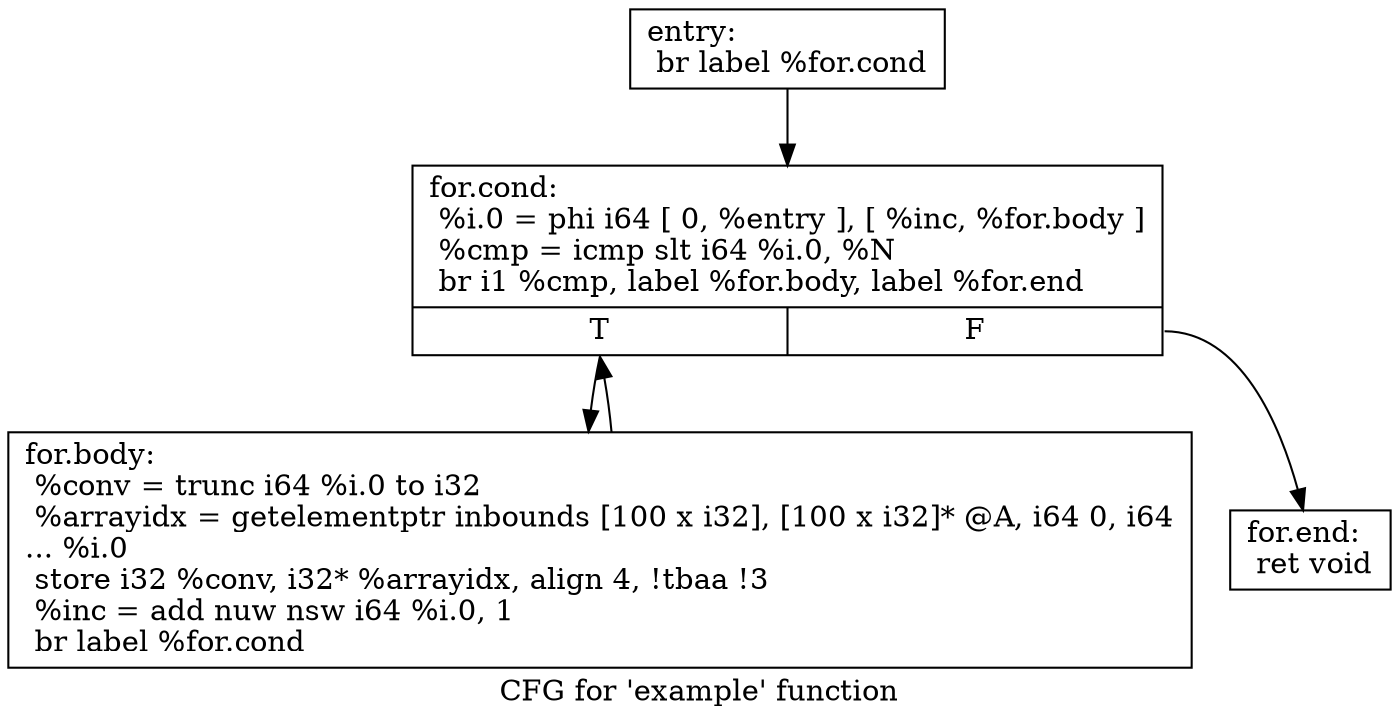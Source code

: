 digraph "CFG for 'example' function" {
	label="CFG for 'example' function";

	Node0x7fcdf6d1f050 [shape=record,label="{entry:\l  br label %for.cond\l}"];
	Node0x7fcdf6d1f050 -> Node0x7fcdf6d1f100;
	Node0x7fcdf6d1f100 [shape=record,label="{for.cond:                                         \l  %i.0 = phi i64 [ 0, %entry ], [ %inc, %for.body ]\l  %cmp = icmp slt i64 %i.0, %N\l  br i1 %cmp, label %for.body, label %for.end\l|{<s0>T|<s1>F}}"];
	Node0x7fcdf6d1f100:s0 -> Node0x7fcdf6d1f230;
	Node0x7fcdf6d1f100:s1 -> Node0x7fcdf6d1f430;
	Node0x7fcdf6d1f230 [shape=record,label="{for.body:                                         \l  %conv = trunc i64 %i.0 to i32\l  %arrayidx = getelementptr inbounds [100 x i32], [100 x i32]* @A, i64 0, i64\l... %i.0\l  store i32 %conv, i32* %arrayidx, align 4, !tbaa !3\l  %inc = add nuw nsw i64 %i.0, 1\l  br label %for.cond\l}"];
	Node0x7fcdf6d1f230 -> Node0x7fcdf6d1f100;
	Node0x7fcdf6d1f430 [shape=record,label="{for.end:                                          \l  ret void\l}"];
}
